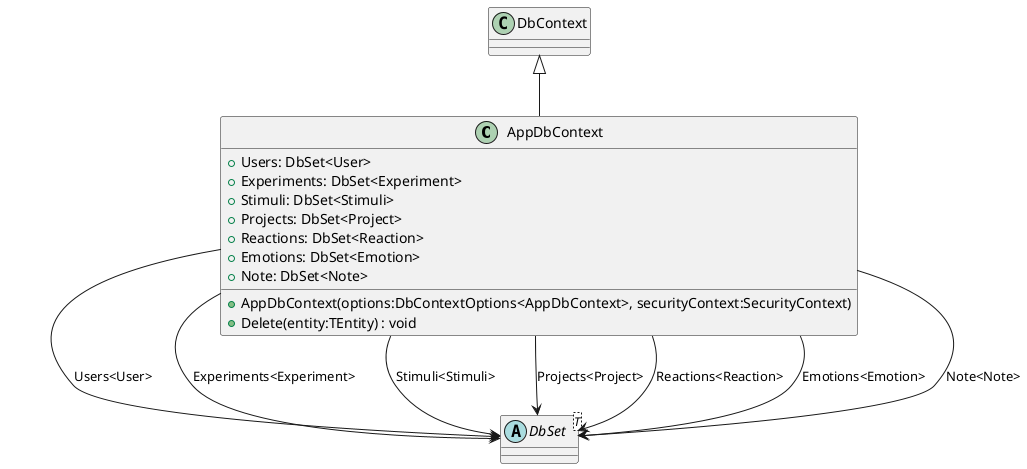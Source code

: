 @startuml
class AppDbContext {
    + AppDbContext(options:DbContextOptions<AppDbContext>, securityContext:SecurityContext)
    + Delete(entity:TEntity) : void
    + Users: DbSet<User>
    + Experiments: DbSet<Experiment>
    + Stimuli: DbSet<Stimuli>
    + Projects: DbSet<Project>
    + Reactions: DbSet<Reaction>
    + Emotions: DbSet<Emotion>
    + Note: DbSet<Note>
}
abstract class "DbSet"<T> {
}
DbContext <|-- AppDbContext
AppDbContext --> "DbSet" : "Users<User>"
AppDbContext --> "DbSet" : "Experiments<Experiment>"
AppDbContext --> "DbSet" : "Stimuli<Stimuli>"
AppDbContext --> "DbSet" : "Projects<Project>"
AppDbContext --> "DbSet" : "Reactions<Reaction>"
AppDbContext --> "DbSet" : "Emotions<Emotion>"
AppDbContext --> "DbSet" : "Note<Note>"
@enduml
